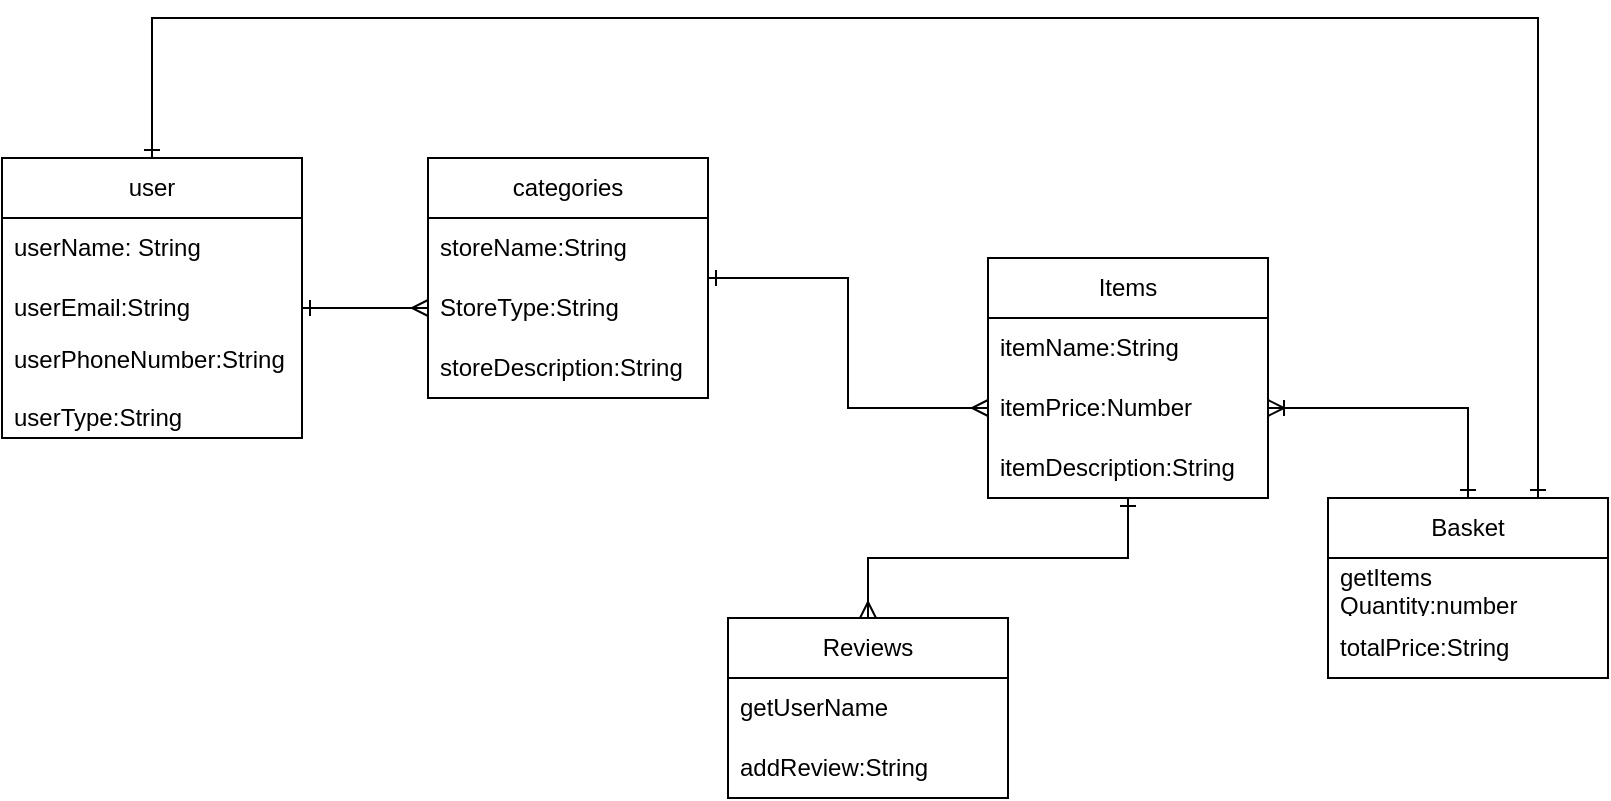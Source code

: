 <mxfile version="24.4.5" type="github">
  <diagram id="tudVDepnXRt6qlkx3hoj" name="Page-1">
    <mxGraphModel dx="1059" dy="549" grid="1" gridSize="10" guides="1" tooltips="1" connect="1" arrows="1" fold="1" page="1" pageScale="1" pageWidth="850" pageHeight="1100" math="0" shadow="0" extFonts="Permanent Marker^https://fonts.googleapis.com/css?family=Permanent+Marker">
      <root>
        <mxCell id="0" />
        <mxCell id="1" parent="0" />
        <mxCell id="g8yUDHIAApi2IbtOjRIm-1" style="edgeStyle=orthogonalEdgeStyle;rounded=0;orthogonalLoop=1;jettySize=auto;html=1;exitX=0.5;exitY=0;exitDx=0;exitDy=0;entryX=0.75;entryY=0;entryDx=0;entryDy=0;startArrow=ERone;startFill=0;endArrow=ERone;endFill=0;" edge="1" parent="1" source="1LcVgxf9u3emrjaR6t1b-1" target="1LcVgxf9u3emrjaR6t1b-18">
          <mxGeometry relative="1" as="geometry">
            <Array as="points">
              <mxPoint x="112" y="40" />
              <mxPoint x="805" y="40" />
            </Array>
          </mxGeometry>
        </mxCell>
        <mxCell id="1LcVgxf9u3emrjaR6t1b-1" value="user" style="swimlane;fontStyle=0;childLayout=stackLayout;horizontal=1;startSize=30;horizontalStack=0;resizeParent=1;resizeParentMax=0;resizeLast=0;collapsible=1;marginBottom=0;whiteSpace=wrap;html=1;" parent="1" vertex="1">
          <mxGeometry x="37" y="110" width="150" height="140" as="geometry" />
        </mxCell>
        <mxCell id="1LcVgxf9u3emrjaR6t1b-2" value="userName: String" style="text;strokeColor=none;fillColor=none;align=left;verticalAlign=middle;spacingLeft=4;spacingRight=4;overflow=hidden;points=[[0,0.5],[1,0.5]];portConstraint=eastwest;rotatable=0;whiteSpace=wrap;html=1;" parent="1LcVgxf9u3emrjaR6t1b-1" vertex="1">
          <mxGeometry y="30" width="150" height="30" as="geometry" />
        </mxCell>
        <mxCell id="1LcVgxf9u3emrjaR6t1b-3" value="userEmail:String" style="text;strokeColor=none;fillColor=none;align=left;verticalAlign=middle;spacingLeft=4;spacingRight=4;overflow=hidden;points=[[0,0.5],[1,0.5]];portConstraint=eastwest;rotatable=0;whiteSpace=wrap;html=1;" parent="1LcVgxf9u3emrjaR6t1b-1" vertex="1">
          <mxGeometry y="60" width="150" height="30" as="geometry" />
        </mxCell>
        <mxCell id="1LcVgxf9u3emrjaR6t1b-4" value="userPhoneNumber:String&lt;div&gt;&lt;br&gt;&lt;/div&gt;&lt;div&gt;userType:String&lt;/div&gt;" style="text;strokeColor=none;fillColor=none;align=left;verticalAlign=middle;spacingLeft=4;spacingRight=4;overflow=hidden;points=[[0,0.5],[1,0.5]];portConstraint=eastwest;rotatable=0;whiteSpace=wrap;html=1;" parent="1LcVgxf9u3emrjaR6t1b-1" vertex="1">
          <mxGeometry y="90" width="150" height="50" as="geometry" />
        </mxCell>
        <mxCell id="1LcVgxf9u3emrjaR6t1b-27" style="edgeStyle=orthogonalEdgeStyle;rounded=0;orthogonalLoop=1;jettySize=auto;html=1;exitX=1;exitY=0.5;exitDx=0;exitDy=0;startArrow=ERone;startFill=0;endArrow=ERmany;endFill=0;" parent="1" source="1LcVgxf9u3emrjaR6t1b-5" target="1LcVgxf9u3emrjaR6t1b-12" edge="1">
          <mxGeometry relative="1" as="geometry" />
        </mxCell>
        <mxCell id="1LcVgxf9u3emrjaR6t1b-5" value="categories" style="swimlane;fontStyle=0;childLayout=stackLayout;horizontal=1;startSize=30;horizontalStack=0;resizeParent=1;resizeParentMax=0;resizeLast=0;collapsible=1;marginBottom=0;whiteSpace=wrap;html=1;" parent="1" vertex="1">
          <mxGeometry x="250" y="110" width="140" height="120" as="geometry" />
        </mxCell>
        <mxCell id="1LcVgxf9u3emrjaR6t1b-6" value="storeName:String" style="text;strokeColor=none;fillColor=none;align=left;verticalAlign=middle;spacingLeft=4;spacingRight=4;overflow=hidden;points=[[0,0.5],[1,0.5]];portConstraint=eastwest;rotatable=0;whiteSpace=wrap;html=1;" parent="1LcVgxf9u3emrjaR6t1b-5" vertex="1">
          <mxGeometry y="30" width="140" height="30" as="geometry" />
        </mxCell>
        <mxCell id="1LcVgxf9u3emrjaR6t1b-7" value="StoreType:String" style="text;strokeColor=none;fillColor=none;align=left;verticalAlign=middle;spacingLeft=4;spacingRight=4;overflow=hidden;points=[[0,0.5],[1,0.5]];portConstraint=eastwest;rotatable=0;whiteSpace=wrap;html=1;" parent="1LcVgxf9u3emrjaR6t1b-5" vertex="1">
          <mxGeometry y="60" width="140" height="30" as="geometry" />
        </mxCell>
        <mxCell id="1LcVgxf9u3emrjaR6t1b-8" value="storeDescription:String" style="text;strokeColor=none;fillColor=none;align=left;verticalAlign=middle;spacingLeft=4;spacingRight=4;overflow=hidden;points=[[0,0.5],[1,0.5]];portConstraint=eastwest;rotatable=0;whiteSpace=wrap;html=1;" parent="1LcVgxf9u3emrjaR6t1b-5" vertex="1">
          <mxGeometry y="90" width="140" height="30" as="geometry" />
        </mxCell>
        <mxCell id="1LcVgxf9u3emrjaR6t1b-28" style="edgeStyle=orthogonalEdgeStyle;rounded=0;orthogonalLoop=1;jettySize=auto;html=1;entryX=0.5;entryY=0;entryDx=0;entryDy=0;startArrow=ERone;startFill=0;endArrow=ERmany;endFill=0;" parent="1" source="1LcVgxf9u3emrjaR6t1b-10" target="1LcVgxf9u3emrjaR6t1b-14" edge="1">
          <mxGeometry relative="1" as="geometry" />
        </mxCell>
        <mxCell id="1LcVgxf9u3emrjaR6t1b-10" value="Items" style="swimlane;fontStyle=0;childLayout=stackLayout;horizontal=1;startSize=30;horizontalStack=0;resizeParent=1;resizeParentMax=0;resizeLast=0;collapsible=1;marginBottom=0;whiteSpace=wrap;html=1;" parent="1" vertex="1">
          <mxGeometry x="530" y="160" width="140" height="120" as="geometry" />
        </mxCell>
        <mxCell id="1LcVgxf9u3emrjaR6t1b-11" value="itemName:String" style="text;strokeColor=none;fillColor=none;align=left;verticalAlign=middle;spacingLeft=4;spacingRight=4;overflow=hidden;points=[[0,0.5],[1,0.5]];portConstraint=eastwest;rotatable=0;whiteSpace=wrap;html=1;" parent="1LcVgxf9u3emrjaR6t1b-10" vertex="1">
          <mxGeometry y="30" width="140" height="30" as="geometry" />
        </mxCell>
        <mxCell id="1LcVgxf9u3emrjaR6t1b-12" value="itemPrice:Number" style="text;strokeColor=none;fillColor=none;align=left;verticalAlign=middle;spacingLeft=4;spacingRight=4;overflow=hidden;points=[[0,0.5],[1,0.5]];portConstraint=eastwest;rotatable=0;whiteSpace=wrap;html=1;" parent="1LcVgxf9u3emrjaR6t1b-10" vertex="1">
          <mxGeometry y="60" width="140" height="30" as="geometry" />
        </mxCell>
        <mxCell id="1LcVgxf9u3emrjaR6t1b-13" value="itemDescription:String" style="text;strokeColor=none;fillColor=none;align=left;verticalAlign=middle;spacingLeft=4;spacingRight=4;overflow=hidden;points=[[0,0.5],[1,0.5]];portConstraint=eastwest;rotatable=0;whiteSpace=wrap;html=1;" parent="1LcVgxf9u3emrjaR6t1b-10" vertex="1">
          <mxGeometry y="90" width="140" height="30" as="geometry" />
        </mxCell>
        <mxCell id="1LcVgxf9u3emrjaR6t1b-14" value="Reviews" style="swimlane;fontStyle=0;childLayout=stackLayout;horizontal=1;startSize=30;horizontalStack=0;resizeParent=1;resizeParentMax=0;resizeLast=0;collapsible=1;marginBottom=0;whiteSpace=wrap;html=1;" parent="1" vertex="1">
          <mxGeometry x="400" y="340" width="140" height="90" as="geometry" />
        </mxCell>
        <mxCell id="1LcVgxf9u3emrjaR6t1b-15" value="getUserName" style="text;strokeColor=none;fillColor=none;align=left;verticalAlign=middle;spacingLeft=4;spacingRight=4;overflow=hidden;points=[[0,0.5],[1,0.5]];portConstraint=eastwest;rotatable=0;whiteSpace=wrap;html=1;" parent="1LcVgxf9u3emrjaR6t1b-14" vertex="1">
          <mxGeometry y="30" width="140" height="30" as="geometry" />
        </mxCell>
        <mxCell id="1LcVgxf9u3emrjaR6t1b-16" value="addReview:String" style="text;strokeColor=none;fillColor=none;align=left;verticalAlign=middle;spacingLeft=4;spacingRight=4;overflow=hidden;points=[[0,0.5],[1,0.5]];portConstraint=eastwest;rotatable=0;whiteSpace=wrap;html=1;" parent="1LcVgxf9u3emrjaR6t1b-14" vertex="1">
          <mxGeometry y="60" width="140" height="30" as="geometry" />
        </mxCell>
        <mxCell id="1LcVgxf9u3emrjaR6t1b-18" value="Basket" style="swimlane;fontStyle=0;childLayout=stackLayout;horizontal=1;startSize=30;horizontalStack=0;resizeParent=1;resizeParentMax=0;resizeLast=0;collapsible=1;marginBottom=0;whiteSpace=wrap;html=1;" parent="1" vertex="1">
          <mxGeometry x="700" y="280" width="140" height="90" as="geometry" />
        </mxCell>
        <mxCell id="1LcVgxf9u3emrjaR6t1b-19" value="getItems&lt;div&gt;Quantity:number&lt;/div&gt;" style="text;strokeColor=none;fillColor=none;align=left;verticalAlign=middle;spacingLeft=4;spacingRight=4;overflow=hidden;points=[[0,0.5],[1,0.5]];portConstraint=eastwest;rotatable=0;whiteSpace=wrap;html=1;" parent="1LcVgxf9u3emrjaR6t1b-18" vertex="1">
          <mxGeometry y="30" width="140" height="30" as="geometry" />
        </mxCell>
        <mxCell id="1LcVgxf9u3emrjaR6t1b-21" value="totalPrice:String" style="text;strokeColor=none;fillColor=none;align=left;verticalAlign=middle;spacingLeft=4;spacingRight=4;overflow=hidden;points=[[0,0.5],[1,0.5]];portConstraint=eastwest;rotatable=0;whiteSpace=wrap;html=1;" parent="1LcVgxf9u3emrjaR6t1b-18" vertex="1">
          <mxGeometry y="60" width="140" height="30" as="geometry" />
        </mxCell>
        <mxCell id="1LcVgxf9u3emrjaR6t1b-26" style="edgeStyle=orthogonalEdgeStyle;rounded=0;orthogonalLoop=1;jettySize=auto;html=1;exitX=1;exitY=0.5;exitDx=0;exitDy=0;entryX=0;entryY=0.5;entryDx=0;entryDy=0;endArrow=ERmany;endFill=0;startArrow=ERone;startFill=0;" parent="1" source="1LcVgxf9u3emrjaR6t1b-3" target="1LcVgxf9u3emrjaR6t1b-7" edge="1">
          <mxGeometry relative="1" as="geometry" />
        </mxCell>
        <mxCell id="1LcVgxf9u3emrjaR6t1b-30" style="edgeStyle=orthogonalEdgeStyle;rounded=0;orthogonalLoop=1;jettySize=auto;html=1;exitX=1;exitY=0.5;exitDx=0;exitDy=0;entryX=0.5;entryY=0;entryDx=0;entryDy=0;startArrow=ERoneToMany;startFill=0;endArrow=ERone;endFill=0;" parent="1" source="1LcVgxf9u3emrjaR6t1b-12" target="1LcVgxf9u3emrjaR6t1b-18" edge="1">
          <mxGeometry relative="1" as="geometry" />
        </mxCell>
      </root>
    </mxGraphModel>
  </diagram>
</mxfile>
